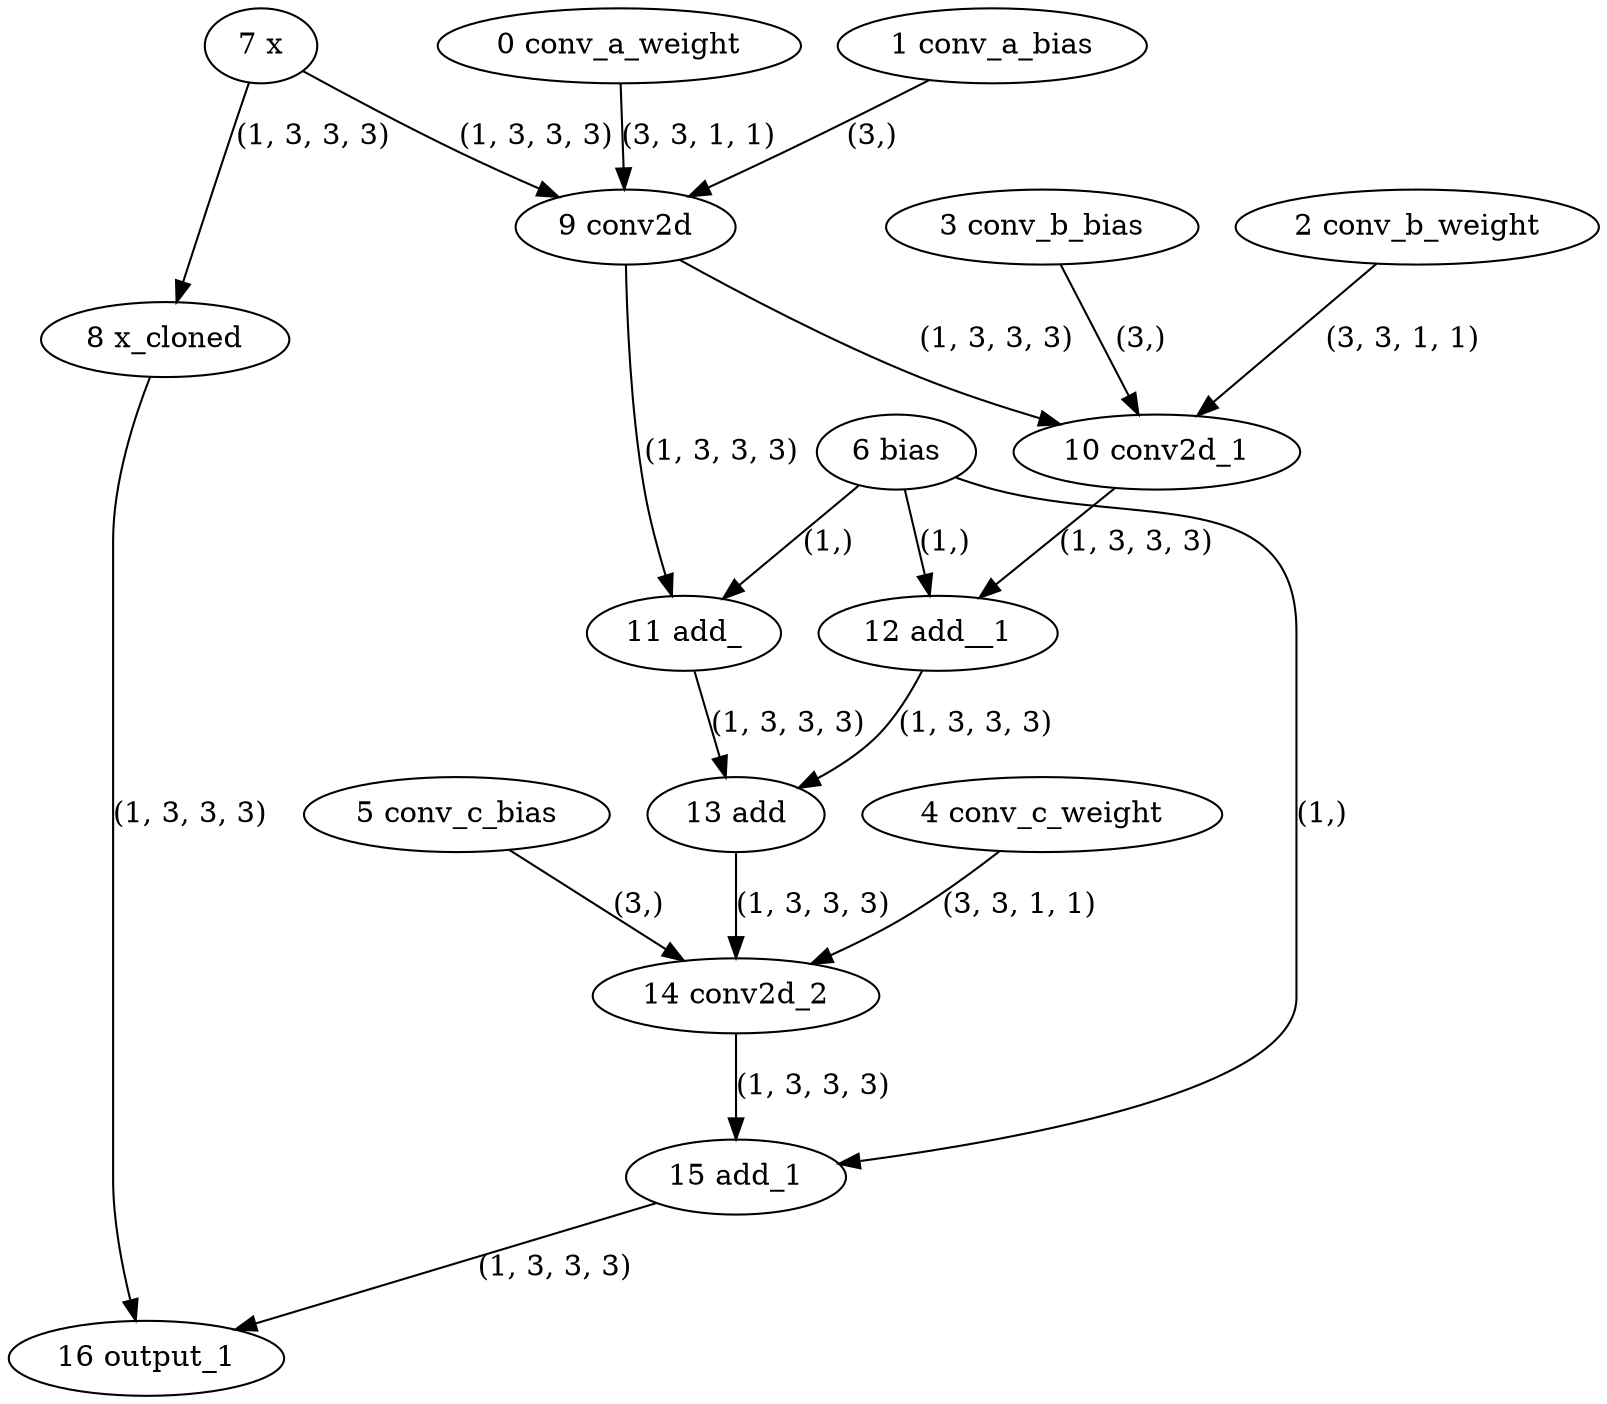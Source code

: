 strict digraph  {
"0 conv_a_weight" [id=0, type=get_attr];
"1 conv_a_bias" [id=1, type=get_attr];
"2 conv_b_weight" [id=2, type=get_attr];
"3 conv_b_bias" [id=3, type=get_attr];
"4 conv_c_weight" [id=4, type=get_attr];
"5 conv_c_bias" [id=5, type=get_attr];
"6 bias" [id=6, type=get_attr];
"7 x" [id=7, type=input];
"8 x_cloned" [id=8, type=clone];
"9 conv2d" [id=9, type=conv2d];
"10 conv2d_1" [id=10, type=conv2d];
"11 add_" [id=11, type=add_];
"12 add__1" [id=12, type=add_];
"13 add" [id=13, type=add];
"14 conv2d_2" [id=14, type=conv2d];
"15 add_1" [id=15, type=add];
"16 output_1" [id=16, type=output];
"0 conv_a_weight" -> "9 conv2d"  [label="(3, 3, 1, 1)", style=solid];
"1 conv_a_bias" -> "9 conv2d"  [label="(3,)", style=solid];
"2 conv_b_weight" -> "10 conv2d_1"  [label="(3, 3, 1, 1)", style=solid];
"3 conv_b_bias" -> "10 conv2d_1"  [label="(3,)", style=solid];
"4 conv_c_weight" -> "14 conv2d_2"  [label="(3, 3, 1, 1)", style=solid];
"5 conv_c_bias" -> "14 conv2d_2"  [label="(3,)", style=solid];
"6 bias" -> "11 add_"  [label="(1,)", style=solid];
"6 bias" -> "12 add__1"  [label="(1,)", style=solid];
"6 bias" -> "15 add_1"  [label="(1,)", style=solid];
"7 x" -> "8 x_cloned"  [label="(1, 3, 3, 3)", style=solid];
"7 x" -> "9 conv2d"  [label="(1, 3, 3, 3)", style=solid];
"8 x_cloned" -> "16 output_1"  [label="(1, 3, 3, 3)", style=solid];
"9 conv2d" -> "10 conv2d_1"  [label="(1, 3, 3, 3)", style=solid];
"9 conv2d" -> "11 add_"  [label="(1, 3, 3, 3)", style=solid];
"10 conv2d_1" -> "12 add__1"  [label="(1, 3, 3, 3)", style=solid];
"11 add_" -> "13 add"  [label="(1, 3, 3, 3)", style=solid];
"12 add__1" -> "13 add"  [label="(1, 3, 3, 3)", style=solid];
"13 add" -> "14 conv2d_2"  [label="(1, 3, 3, 3)", style=solid];
"14 conv2d_2" -> "15 add_1"  [label="(1, 3, 3, 3)", style=solid];
"15 add_1" -> "16 output_1"  [label="(1, 3, 3, 3)", style=solid];
}
